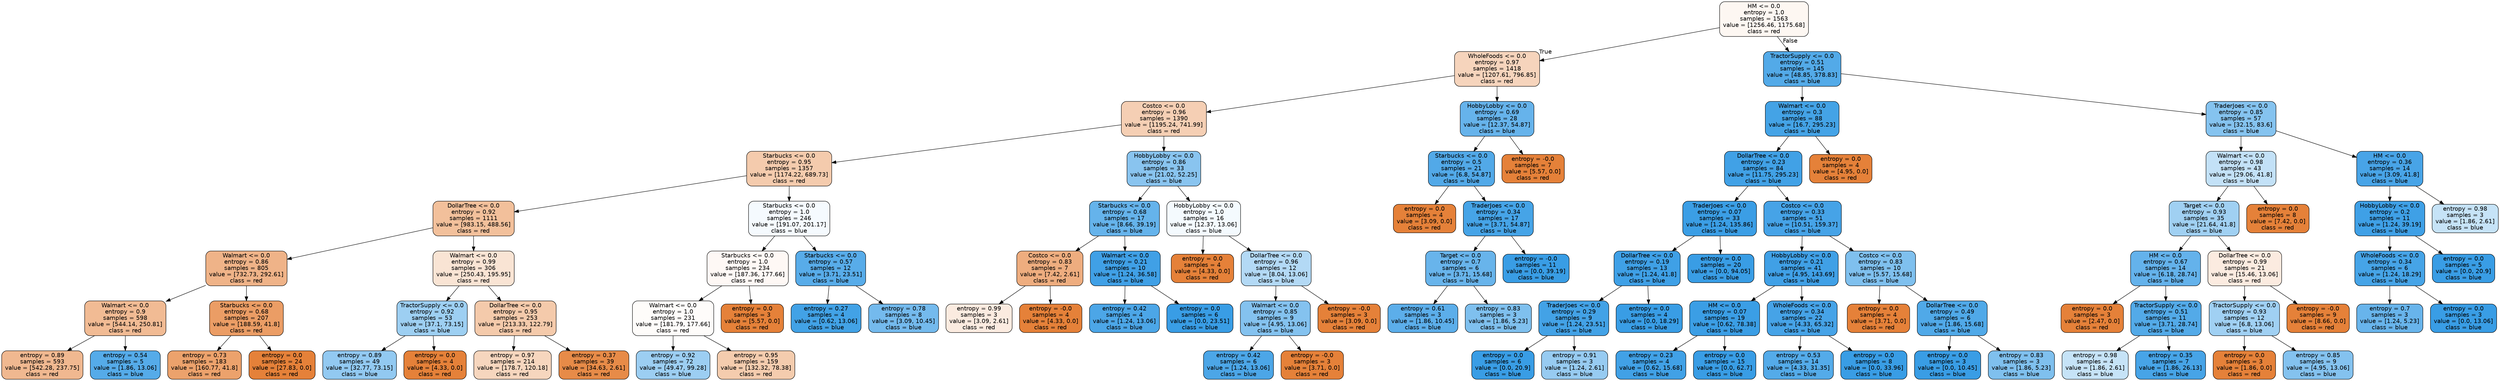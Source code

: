 digraph Tree {
node [shape=box, style="filled, rounded", color="black", fontname=helvetica] ;
edge [fontname=helvetica] ;
0 [label="HM <= 0.0\nentropy = 1.0\nsamples = 1563\nvalue = [1256.46, 1175.68]\nclass = red", fillcolor="#fdf7f2"] ;
1 [label="WholeFoods <= 0.0\nentropy = 0.97\nsamples = 1418\nvalue = [1207.61, 796.85]\nclass = red", fillcolor="#f6d4bc"] ;
0 -> 1 [labeldistance=2.5, labelangle=45, headlabel="True"] ;
2 [label="Costco <= 0.0\nentropy = 0.96\nsamples = 1390\nvalue = [1195.24, 741.99]\nclass = red", fillcolor="#f5cfb4"] ;
1 -> 2 ;
3 [label="Starbucks <= 0.0\nentropy = 0.95\nsamples = 1357\nvalue = [1174.22, 689.73]\nclass = red", fillcolor="#f4cbad"] ;
2 -> 3 ;
4 [label="DollarTree <= 0.0\nentropy = 0.92\nsamples = 1111\nvalue = [983.15, 488.56]\nclass = red", fillcolor="#f2c09b"] ;
3 -> 4 ;
5 [label="Walmart <= 0.0\nentropy = 0.86\nsamples = 805\nvalue = [732.73, 292.61]\nclass = red", fillcolor="#efb388"] ;
4 -> 5 ;
6 [label="Walmart <= 0.0\nentropy = 0.9\nsamples = 598\nvalue = [544.14, 250.81]\nclass = red", fillcolor="#f1bb94"] ;
5 -> 6 ;
7 [label="entropy = 0.89\nsamples = 593\nvalue = [542.28, 237.75]\nclass = red", fillcolor="#f0b890"] ;
6 -> 7 ;
8 [label="entropy = 0.54\nsamples = 5\nvalue = [1.86, 13.06]\nclass = blue", fillcolor="#55abe9"] ;
6 -> 8 ;
9 [label="Starbucks <= 0.0\nentropy = 0.68\nsamples = 207\nvalue = [188.59, 41.8]\nclass = red", fillcolor="#eb9d65"] ;
5 -> 9 ;
10 [label="entropy = 0.73\nsamples = 183\nvalue = [160.77, 41.8]\nclass = red", fillcolor="#eca26c"] ;
9 -> 10 ;
11 [label="entropy = 0.0\nsamples = 24\nvalue = [27.83, 0.0]\nclass = red", fillcolor="#e58139"] ;
9 -> 11 ;
12 [label="Walmart <= 0.0\nentropy = 0.99\nsamples = 306\nvalue = [250.43, 195.95]\nclass = red", fillcolor="#f9e4d4"] ;
4 -> 12 ;
13 [label="TractorSupply <= 0.0\nentropy = 0.92\nsamples = 53\nvalue = [37.1, 73.15]\nclass = blue", fillcolor="#9dcff2"] ;
12 -> 13 ;
14 [label="entropy = 0.89\nsamples = 49\nvalue = [32.77, 73.15]\nclass = blue", fillcolor="#92c9f1"] ;
13 -> 14 ;
15 [label="entropy = 0.0\nsamples = 4\nvalue = [4.33, 0.0]\nclass = red", fillcolor="#e58139"] ;
13 -> 15 ;
16 [label="DollarTree <= 0.0\nentropy = 0.95\nsamples = 253\nvalue = [213.33, 122.79]\nclass = red", fillcolor="#f4caab"] ;
12 -> 16 ;
17 [label="entropy = 0.97\nsamples = 214\nvalue = [178.7, 120.18]\nclass = red", fillcolor="#f6d6be"] ;
16 -> 17 ;
18 [label="entropy = 0.37\nsamples = 39\nvalue = [34.63, 2.61]\nclass = red", fillcolor="#e78b48"] ;
16 -> 18 ;
19 [label="Starbucks <= 0.0\nentropy = 1.0\nsamples = 246\nvalue = [191.07, 201.17]\nclass = blue", fillcolor="#f5fafe"] ;
3 -> 19 ;
20 [label="Starbucks <= 0.0\nentropy = 1.0\nsamples = 234\nvalue = [187.36, 177.66]\nclass = red", fillcolor="#fef8f5"] ;
19 -> 20 ;
21 [label="Walmart <= 0.0\nentropy = 1.0\nsamples = 231\nvalue = [181.79, 177.66]\nclass = red", fillcolor="#fefcfa"] ;
20 -> 21 ;
22 [label="entropy = 0.92\nsamples = 72\nvalue = [49.47, 99.28]\nclass = blue", fillcolor="#9ccef2"] ;
21 -> 22 ;
23 [label="entropy = 0.95\nsamples = 159\nvalue = [132.32, 78.38]\nclass = red", fillcolor="#f4ccae"] ;
21 -> 23 ;
24 [label="entropy = 0.0\nsamples = 3\nvalue = [5.57, 0.0]\nclass = red", fillcolor="#e58139"] ;
20 -> 24 ;
25 [label="Starbucks <= 0.0\nentropy = 0.57\nsamples = 12\nvalue = [3.71, 23.51]\nclass = blue", fillcolor="#58ace9"] ;
19 -> 25 ;
26 [label="entropy = 0.27\nsamples = 4\nvalue = [0.62, 13.06]\nclass = blue", fillcolor="#42a2e6"] ;
25 -> 26 ;
27 [label="entropy = 0.78\nsamples = 8\nvalue = [3.09, 10.45]\nclass = blue", fillcolor="#74baed"] ;
25 -> 27 ;
28 [label="HobbyLobby <= 0.0\nentropy = 0.86\nsamples = 33\nvalue = [21.02, 52.25]\nclass = blue", fillcolor="#89c4ef"] ;
2 -> 28 ;
29 [label="Starbucks <= 0.0\nentropy = 0.68\nsamples = 17\nvalue = [8.66, 39.19]\nclass = blue", fillcolor="#65b3eb"] ;
28 -> 29 ;
30 [label="Costco <= 0.0\nentropy = 0.83\nsamples = 7\nvalue = [7.42, 2.61]\nclass = red", fillcolor="#eead7f"] ;
29 -> 30 ;
31 [label="entropy = 0.99\nsamples = 3\nvalue = [3.09, 2.61]\nclass = red", fillcolor="#fbebe0"] ;
30 -> 31 ;
32 [label="entropy = -0.0\nsamples = 4\nvalue = [4.33, 0.0]\nclass = red", fillcolor="#e58139"] ;
30 -> 32 ;
33 [label="Walmart <= 0.0\nentropy = 0.21\nsamples = 10\nvalue = [1.24, 36.58]\nclass = blue", fillcolor="#40a0e6"] ;
29 -> 33 ;
34 [label="entropy = 0.42\nsamples = 4\nvalue = [1.24, 13.06]\nclass = blue", fillcolor="#4ca6e7"] ;
33 -> 34 ;
35 [label="entropy = 0.0\nsamples = 6\nvalue = [0.0, 23.51]\nclass = blue", fillcolor="#399de5"] ;
33 -> 35 ;
36 [label="HobbyLobby <= 0.0\nentropy = 1.0\nsamples = 16\nvalue = [12.37, 13.06]\nclass = blue", fillcolor="#f4fafe"] ;
28 -> 36 ;
37 [label="entropy = 0.0\nsamples = 4\nvalue = [4.33, 0.0]\nclass = red", fillcolor="#e58139"] ;
36 -> 37 ;
38 [label="DollarTree <= 0.0\nentropy = 0.96\nsamples = 12\nvalue = [8.04, 13.06]\nclass = blue", fillcolor="#b3d9f5"] ;
36 -> 38 ;
39 [label="Walmart <= 0.0\nentropy = 0.85\nsamples = 9\nvalue = [4.95, 13.06]\nclass = blue", fillcolor="#84c2ef"] ;
38 -> 39 ;
40 [label="entropy = 0.42\nsamples = 6\nvalue = [1.24, 13.06]\nclass = blue", fillcolor="#4ca6e7"] ;
39 -> 40 ;
41 [label="entropy = -0.0\nsamples = 3\nvalue = [3.71, 0.0]\nclass = red", fillcolor="#e58139"] ;
39 -> 41 ;
42 [label="entropy = -0.0\nsamples = 3\nvalue = [3.09, 0.0]\nclass = red", fillcolor="#e58139"] ;
38 -> 42 ;
43 [label="HobbyLobby <= 0.0\nentropy = 0.69\nsamples = 28\nvalue = [12.37, 54.87]\nclass = blue", fillcolor="#66b3eb"] ;
1 -> 43 ;
44 [label="Starbucks <= 0.0\nentropy = 0.5\nsamples = 21\nvalue = [6.8, 54.87]\nclass = blue", fillcolor="#52a9e8"] ;
43 -> 44 ;
45 [label="entropy = 0.0\nsamples = 4\nvalue = [3.09, 0.0]\nclass = red", fillcolor="#e58139"] ;
44 -> 45 ;
46 [label="TraderJoes <= 0.0\nentropy = 0.34\nsamples = 17\nvalue = [3.71, 54.87]\nclass = blue", fillcolor="#46a4e7"] ;
44 -> 46 ;
47 [label="Target <= 0.0\nentropy = 0.7\nsamples = 6\nvalue = [3.71, 15.68]\nclass = blue", fillcolor="#68b4eb"] ;
46 -> 47 ;
48 [label="entropy = 0.61\nsamples = 3\nvalue = [1.86, 10.45]\nclass = blue", fillcolor="#5caeea"] ;
47 -> 48 ;
49 [label="entropy = 0.83\nsamples = 3\nvalue = [1.86, 5.23]\nclass = blue", fillcolor="#7fc0ee"] ;
47 -> 49 ;
50 [label="entropy = -0.0\nsamples = 11\nvalue = [0.0, 39.19]\nclass = blue", fillcolor="#399de5"] ;
46 -> 50 ;
51 [label="entropy = -0.0\nsamples = 7\nvalue = [5.57, 0.0]\nclass = red", fillcolor="#e58139"] ;
43 -> 51 ;
52 [label="TractorSupply <= 0.0\nentropy = 0.51\nsamples = 145\nvalue = [48.85, 378.83]\nclass = blue", fillcolor="#53aae8"] ;
0 -> 52 [labeldistance=2.5, labelangle=-45, headlabel="False"] ;
53 [label="Walmart <= 0.0\nentropy = 0.3\nsamples = 88\nvalue = [16.7, 295.23]\nclass = blue", fillcolor="#44a3e6"] ;
52 -> 53 ;
54 [label="DollarTree <= 0.0\nentropy = 0.23\nsamples = 84\nvalue = [11.75, 295.23]\nclass = blue", fillcolor="#41a1e6"] ;
53 -> 54 ;
55 [label="TraderJoes <= 0.0\nentropy = 0.07\nsamples = 33\nvalue = [1.24, 135.86]\nclass = blue", fillcolor="#3b9ee5"] ;
54 -> 55 ;
56 [label="DollarTree <= 0.0\nentropy = 0.19\nsamples = 13\nvalue = [1.24, 41.8]\nclass = blue", fillcolor="#3fa0e6"] ;
55 -> 56 ;
57 [label="TraderJoes <= 0.0\nentropy = 0.29\nsamples = 9\nvalue = [1.24, 23.51]\nclass = blue", fillcolor="#43a2e6"] ;
56 -> 57 ;
58 [label="entropy = 0.0\nsamples = 6\nvalue = [0.0, 20.9]\nclass = blue", fillcolor="#399de5"] ;
57 -> 58 ;
59 [label="entropy = 0.91\nsamples = 3\nvalue = [1.24, 2.61]\nclass = blue", fillcolor="#97cbf1"] ;
57 -> 59 ;
60 [label="entropy = 0.0\nsamples = 4\nvalue = [0.0, 18.29]\nclass = blue", fillcolor="#399de5"] ;
56 -> 60 ;
61 [label="entropy = 0.0\nsamples = 20\nvalue = [0.0, 94.05]\nclass = blue", fillcolor="#399de5"] ;
55 -> 61 ;
62 [label="Costco <= 0.0\nentropy = 0.33\nsamples = 51\nvalue = [10.51, 159.37]\nclass = blue", fillcolor="#46a3e7"] ;
54 -> 62 ;
63 [label="HobbyLobby <= 0.0\nentropy = 0.21\nsamples = 41\nvalue = [4.95, 143.69]\nclass = blue", fillcolor="#40a0e6"] ;
62 -> 63 ;
64 [label="HM <= 0.0\nentropy = 0.07\nsamples = 19\nvalue = [0.62, 78.38]\nclass = blue", fillcolor="#3b9ee5"] ;
63 -> 64 ;
65 [label="entropy = 0.23\nsamples = 4\nvalue = [0.62, 15.68]\nclass = blue", fillcolor="#41a1e6"] ;
64 -> 65 ;
66 [label="entropy = 0.0\nsamples = 15\nvalue = [0.0, 62.7]\nclass = blue", fillcolor="#399de5"] ;
64 -> 66 ;
67 [label="WholeFoods <= 0.0\nentropy = 0.34\nsamples = 22\nvalue = [4.33, 65.32]\nclass = blue", fillcolor="#46a3e7"] ;
63 -> 67 ;
68 [label="entropy = 0.53\nsamples = 14\nvalue = [4.33, 31.35]\nclass = blue", fillcolor="#54abe9"] ;
67 -> 68 ;
69 [label="entropy = 0.0\nsamples = 8\nvalue = [0.0, 33.96]\nclass = blue", fillcolor="#399de5"] ;
67 -> 69 ;
70 [label="Costco <= 0.0\nentropy = 0.83\nsamples = 10\nvalue = [5.57, 15.68]\nclass = blue", fillcolor="#7fc0ee"] ;
62 -> 70 ;
71 [label="entropy = 0.0\nsamples = 4\nvalue = [3.71, 0.0]\nclass = red", fillcolor="#e58139"] ;
70 -> 71 ;
72 [label="DollarTree <= 0.0\nentropy = 0.49\nsamples = 6\nvalue = [1.86, 15.68]\nclass = blue", fillcolor="#50a9e8"] ;
70 -> 72 ;
73 [label="entropy = 0.0\nsamples = 3\nvalue = [0.0, 10.45]\nclass = blue", fillcolor="#399de5"] ;
72 -> 73 ;
74 [label="entropy = 0.83\nsamples = 3\nvalue = [1.86, 5.23]\nclass = blue", fillcolor="#7fc0ee"] ;
72 -> 74 ;
75 [label="entropy = 0.0\nsamples = 4\nvalue = [4.95, 0.0]\nclass = red", fillcolor="#e58139"] ;
53 -> 75 ;
76 [label="TraderJoes <= 0.0\nentropy = 0.85\nsamples = 57\nvalue = [32.15, 83.6]\nclass = blue", fillcolor="#85c3ef"] ;
52 -> 76 ;
77 [label="Walmart <= 0.0\nentropy = 0.98\nsamples = 43\nvalue = [29.06, 41.8]\nclass = blue", fillcolor="#c3e1f7"] ;
76 -> 77 ;
78 [label="Target <= 0.0\nentropy = 0.93\nsamples = 35\nvalue = [21.64, 41.8]\nclass = blue", fillcolor="#a0d0f2"] ;
77 -> 78 ;
79 [label="HM <= 0.0\nentropy = 0.67\nsamples = 14\nvalue = [6.18, 28.74]\nclass = blue", fillcolor="#64b2eb"] ;
78 -> 79 ;
80 [label="entropy = 0.0\nsamples = 3\nvalue = [2.47, 0.0]\nclass = red", fillcolor="#e58139"] ;
79 -> 80 ;
81 [label="TractorSupply <= 0.0\nentropy = 0.51\nsamples = 11\nvalue = [3.71, 28.74]\nclass = blue", fillcolor="#53aae8"] ;
79 -> 81 ;
82 [label="entropy = 0.98\nsamples = 4\nvalue = [1.86, 2.61]\nclass = blue", fillcolor="#c6e3f7"] ;
81 -> 82 ;
83 [label="entropy = 0.35\nsamples = 7\nvalue = [1.86, 26.13]\nclass = blue", fillcolor="#47a4e7"] ;
81 -> 83 ;
84 [label="DollarTree <= 0.0\nentropy = 0.99\nsamples = 21\nvalue = [15.46, 13.06]\nclass = red", fillcolor="#fbebe0"] ;
78 -> 84 ;
85 [label="TractorSupply <= 0.0\nentropy = 0.93\nsamples = 12\nvalue = [6.8, 13.06]\nclass = blue", fillcolor="#a0d0f3"] ;
84 -> 85 ;
86 [label="entropy = 0.0\nsamples = 3\nvalue = [1.86, 0.0]\nclass = red", fillcolor="#e58139"] ;
85 -> 86 ;
87 [label="entropy = 0.85\nsamples = 9\nvalue = [4.95, 13.06]\nclass = blue", fillcolor="#84c2ef"] ;
85 -> 87 ;
88 [label="entropy = -0.0\nsamples = 9\nvalue = [8.66, 0.0]\nclass = red", fillcolor="#e58139"] ;
84 -> 88 ;
89 [label="entropy = 0.0\nsamples = 8\nvalue = [7.42, 0.0]\nclass = red", fillcolor="#e58139"] ;
77 -> 89 ;
90 [label="HM <= 0.0\nentropy = 0.36\nsamples = 14\nvalue = [3.09, 41.8]\nclass = blue", fillcolor="#48a4e7"] ;
76 -> 90 ;
91 [label="HobbyLobby <= 0.0\nentropy = 0.2\nsamples = 11\nvalue = [1.24, 39.19]\nclass = blue", fillcolor="#3fa0e6"] ;
90 -> 91 ;
92 [label="WholeFoods <= 0.0\nentropy = 0.34\nsamples = 6\nvalue = [1.24, 18.29]\nclass = blue", fillcolor="#46a4e7"] ;
91 -> 92 ;
93 [label="entropy = 0.7\nsamples = 3\nvalue = [1.24, 5.23]\nclass = blue", fillcolor="#68b4eb"] ;
92 -> 93 ;
94 [label="entropy = 0.0\nsamples = 3\nvalue = [0.0, 13.06]\nclass = blue", fillcolor="#399de5"] ;
92 -> 94 ;
95 [label="entropy = 0.0\nsamples = 5\nvalue = [0.0, 20.9]\nclass = blue", fillcolor="#399de5"] ;
91 -> 95 ;
96 [label="entropy = 0.98\nsamples = 3\nvalue = [1.86, 2.61]\nclass = blue", fillcolor="#c6e3f7"] ;
90 -> 96 ;
}